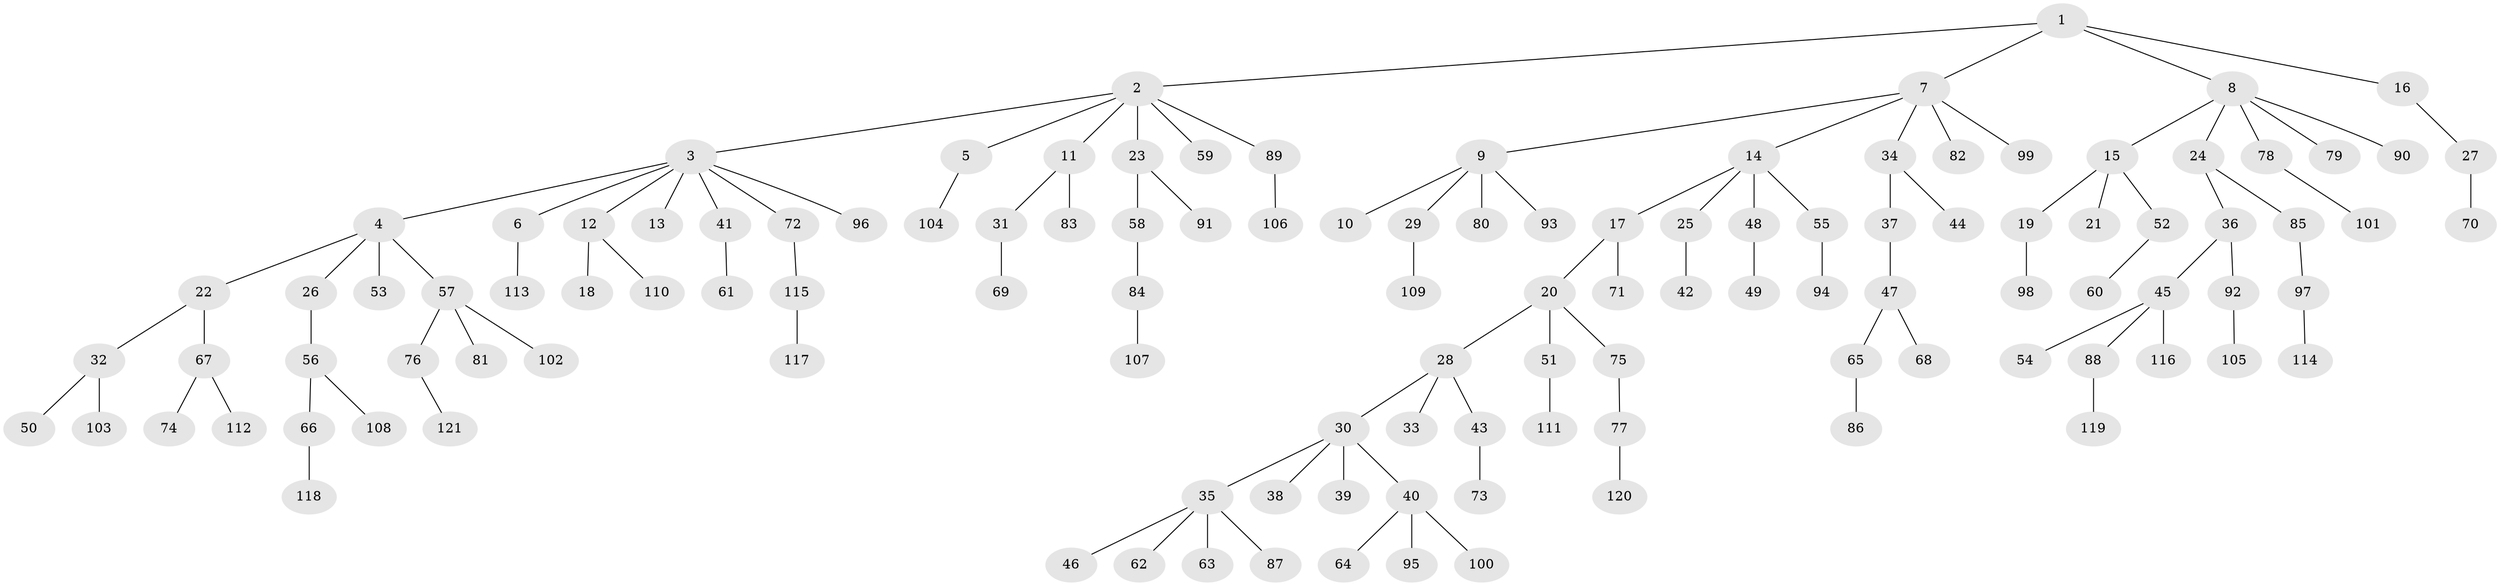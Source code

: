 // Generated by graph-tools (version 1.1) at 2025/50/03/09/25 03:50:22]
// undirected, 121 vertices, 120 edges
graph export_dot {
graph [start="1"]
  node [color=gray90,style=filled];
  1;
  2;
  3;
  4;
  5;
  6;
  7;
  8;
  9;
  10;
  11;
  12;
  13;
  14;
  15;
  16;
  17;
  18;
  19;
  20;
  21;
  22;
  23;
  24;
  25;
  26;
  27;
  28;
  29;
  30;
  31;
  32;
  33;
  34;
  35;
  36;
  37;
  38;
  39;
  40;
  41;
  42;
  43;
  44;
  45;
  46;
  47;
  48;
  49;
  50;
  51;
  52;
  53;
  54;
  55;
  56;
  57;
  58;
  59;
  60;
  61;
  62;
  63;
  64;
  65;
  66;
  67;
  68;
  69;
  70;
  71;
  72;
  73;
  74;
  75;
  76;
  77;
  78;
  79;
  80;
  81;
  82;
  83;
  84;
  85;
  86;
  87;
  88;
  89;
  90;
  91;
  92;
  93;
  94;
  95;
  96;
  97;
  98;
  99;
  100;
  101;
  102;
  103;
  104;
  105;
  106;
  107;
  108;
  109;
  110;
  111;
  112;
  113;
  114;
  115;
  116;
  117;
  118;
  119;
  120;
  121;
  1 -- 2;
  1 -- 7;
  1 -- 8;
  1 -- 16;
  2 -- 3;
  2 -- 5;
  2 -- 11;
  2 -- 23;
  2 -- 59;
  2 -- 89;
  3 -- 4;
  3 -- 6;
  3 -- 12;
  3 -- 13;
  3 -- 41;
  3 -- 72;
  3 -- 96;
  4 -- 22;
  4 -- 26;
  4 -- 53;
  4 -- 57;
  5 -- 104;
  6 -- 113;
  7 -- 9;
  7 -- 14;
  7 -- 34;
  7 -- 82;
  7 -- 99;
  8 -- 15;
  8 -- 24;
  8 -- 78;
  8 -- 79;
  8 -- 90;
  9 -- 10;
  9 -- 29;
  9 -- 80;
  9 -- 93;
  11 -- 31;
  11 -- 83;
  12 -- 18;
  12 -- 110;
  14 -- 17;
  14 -- 25;
  14 -- 48;
  14 -- 55;
  15 -- 19;
  15 -- 21;
  15 -- 52;
  16 -- 27;
  17 -- 20;
  17 -- 71;
  19 -- 98;
  20 -- 28;
  20 -- 51;
  20 -- 75;
  22 -- 32;
  22 -- 67;
  23 -- 58;
  23 -- 91;
  24 -- 36;
  24 -- 85;
  25 -- 42;
  26 -- 56;
  27 -- 70;
  28 -- 30;
  28 -- 33;
  28 -- 43;
  29 -- 109;
  30 -- 35;
  30 -- 38;
  30 -- 39;
  30 -- 40;
  31 -- 69;
  32 -- 50;
  32 -- 103;
  34 -- 37;
  34 -- 44;
  35 -- 46;
  35 -- 62;
  35 -- 63;
  35 -- 87;
  36 -- 45;
  36 -- 92;
  37 -- 47;
  40 -- 64;
  40 -- 95;
  40 -- 100;
  41 -- 61;
  43 -- 73;
  45 -- 54;
  45 -- 88;
  45 -- 116;
  47 -- 65;
  47 -- 68;
  48 -- 49;
  51 -- 111;
  52 -- 60;
  55 -- 94;
  56 -- 66;
  56 -- 108;
  57 -- 76;
  57 -- 81;
  57 -- 102;
  58 -- 84;
  65 -- 86;
  66 -- 118;
  67 -- 74;
  67 -- 112;
  72 -- 115;
  75 -- 77;
  76 -- 121;
  77 -- 120;
  78 -- 101;
  84 -- 107;
  85 -- 97;
  88 -- 119;
  89 -- 106;
  92 -- 105;
  97 -- 114;
  115 -- 117;
}
